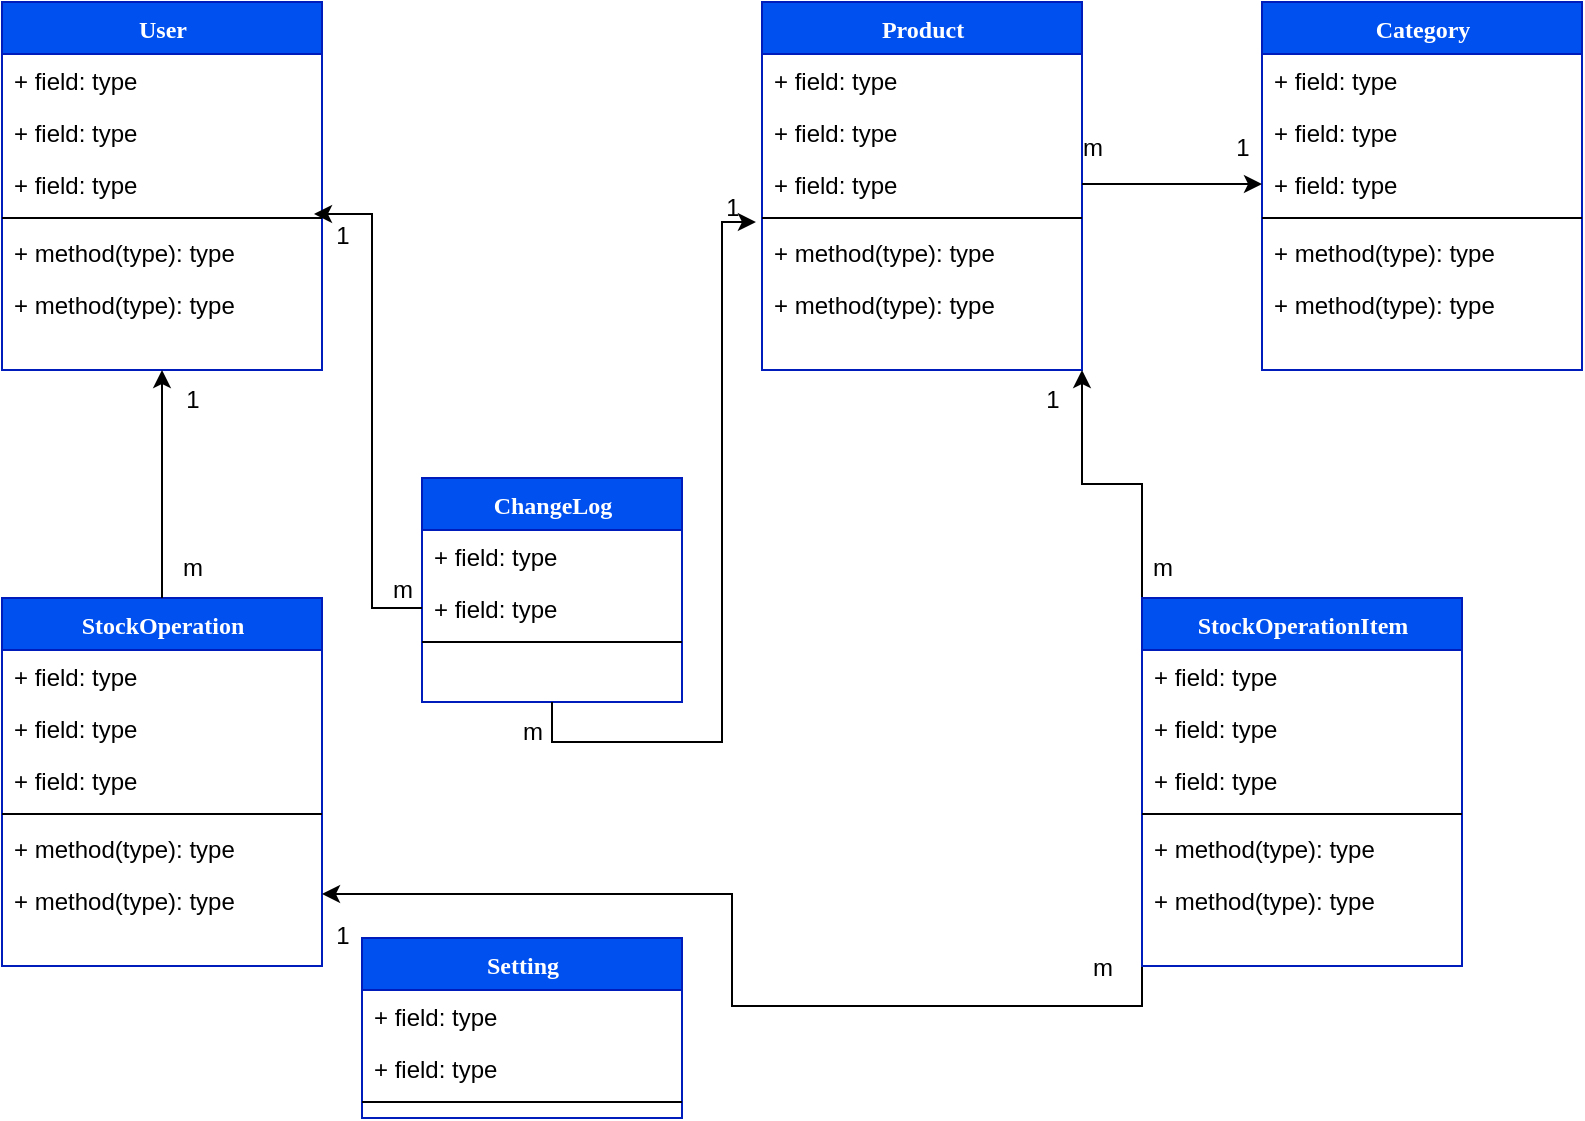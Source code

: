 <mxfile version="27.0.9">
  <diagram name="Page-1" id="9f46799a-70d6-7492-0946-bef42562c5a5">
    <mxGraphModel dx="786" dy="721" grid="1" gridSize="10" guides="1" tooltips="1" connect="1" arrows="1" fold="1" page="1" pageScale="1" pageWidth="1100" pageHeight="850" background="none" math="0" shadow="0">
      <root>
        <mxCell id="0" />
        <mxCell id="1" parent="0" />
        <mxCell id="78961159f06e98e8-17" value="User" style="swimlane;html=1;fontStyle=1;align=center;verticalAlign=top;childLayout=stackLayout;horizontal=1;startSize=26;horizontalStack=0;resizeParent=1;resizeLast=0;collapsible=1;marginBottom=0;swimlaneFillColor=#ffffff;rounded=0;shadow=0;comic=0;labelBackgroundColor=none;strokeWidth=1;fillColor=#0050ef;fontFamily=Verdana;fontSize=12;fontColor=#ffffff;strokeColor=#001DBC;" parent="1" vertex="1">
          <mxGeometry x="20" y="10" width="160" height="184" as="geometry" />
        </mxCell>
        <mxCell id="78961159f06e98e8-21" value="+ field: type" style="text;html=1;strokeColor=none;fillColor=none;align=left;verticalAlign=top;spacingLeft=4;spacingRight=4;whiteSpace=wrap;overflow=hidden;rotatable=0;points=[[0,0.5],[1,0.5]];portConstraint=eastwest;" parent="78961159f06e98e8-17" vertex="1">
          <mxGeometry y="26" width="160" height="26" as="geometry" />
        </mxCell>
        <mxCell id="78961159f06e98e8-23" value="+ field: type" style="text;html=1;strokeColor=none;fillColor=none;align=left;verticalAlign=top;spacingLeft=4;spacingRight=4;whiteSpace=wrap;overflow=hidden;rotatable=0;points=[[0,0.5],[1,0.5]];portConstraint=eastwest;" parent="78961159f06e98e8-17" vertex="1">
          <mxGeometry y="52" width="160" height="26" as="geometry" />
        </mxCell>
        <mxCell id="78961159f06e98e8-26" value="+ field: type" style="text;html=1;strokeColor=none;fillColor=none;align=left;verticalAlign=top;spacingLeft=4;spacingRight=4;whiteSpace=wrap;overflow=hidden;rotatable=0;points=[[0,0.5],[1,0.5]];portConstraint=eastwest;" parent="78961159f06e98e8-17" vertex="1">
          <mxGeometry y="78" width="160" height="26" as="geometry" />
        </mxCell>
        <mxCell id="78961159f06e98e8-19" value="" style="line;html=1;strokeWidth=1;fillColor=none;align=left;verticalAlign=middle;spacingTop=-1;spacingLeft=3;spacingRight=3;rotatable=0;labelPosition=right;points=[];portConstraint=eastwest;" parent="78961159f06e98e8-17" vertex="1">
          <mxGeometry y="104" width="160" height="8" as="geometry" />
        </mxCell>
        <mxCell id="78961159f06e98e8-20" value="+ method(type): type" style="text;html=1;strokeColor=none;fillColor=none;align=left;verticalAlign=top;spacingLeft=4;spacingRight=4;whiteSpace=wrap;overflow=hidden;rotatable=0;points=[[0,0.5],[1,0.5]];portConstraint=eastwest;" parent="78961159f06e98e8-17" vertex="1">
          <mxGeometry y="112" width="160" height="26" as="geometry" />
        </mxCell>
        <mxCell id="78961159f06e98e8-27" value="+ method(type): type" style="text;html=1;strokeColor=none;fillColor=none;align=left;verticalAlign=top;spacingLeft=4;spacingRight=4;whiteSpace=wrap;overflow=hidden;rotatable=0;points=[[0,0.5],[1,0.5]];portConstraint=eastwest;" parent="78961159f06e98e8-17" vertex="1">
          <mxGeometry y="138" width="160" height="20" as="geometry" />
        </mxCell>
        <mxCell id="zkXHp0y4999MSr3NQGV_-2" value="Category" style="swimlane;html=1;fontStyle=1;align=center;verticalAlign=top;childLayout=stackLayout;horizontal=1;startSize=26;horizontalStack=0;resizeParent=1;resizeLast=0;collapsible=1;marginBottom=0;swimlaneFillColor=#ffffff;rounded=0;shadow=0;comic=0;labelBackgroundColor=none;strokeWidth=1;fillColor=#0050ef;fontFamily=Verdana;fontSize=12;fontColor=#ffffff;strokeColor=#001DBC;" vertex="1" parent="1">
          <mxGeometry x="650" y="10" width="160" height="184" as="geometry" />
        </mxCell>
        <mxCell id="zkXHp0y4999MSr3NQGV_-3" value="+ field: type" style="text;html=1;strokeColor=none;fillColor=none;align=left;verticalAlign=top;spacingLeft=4;spacingRight=4;whiteSpace=wrap;overflow=hidden;rotatable=0;points=[[0,0.5],[1,0.5]];portConstraint=eastwest;" vertex="1" parent="zkXHp0y4999MSr3NQGV_-2">
          <mxGeometry y="26" width="160" height="26" as="geometry" />
        </mxCell>
        <mxCell id="zkXHp0y4999MSr3NQGV_-4" value="+ field: type" style="text;html=1;strokeColor=none;fillColor=none;align=left;verticalAlign=top;spacingLeft=4;spacingRight=4;whiteSpace=wrap;overflow=hidden;rotatable=0;points=[[0,0.5],[1,0.5]];portConstraint=eastwest;" vertex="1" parent="zkXHp0y4999MSr3NQGV_-2">
          <mxGeometry y="52" width="160" height="26" as="geometry" />
        </mxCell>
        <mxCell id="zkXHp0y4999MSr3NQGV_-5" value="+ field: type" style="text;html=1;strokeColor=none;fillColor=none;align=left;verticalAlign=top;spacingLeft=4;spacingRight=4;whiteSpace=wrap;overflow=hidden;rotatable=0;points=[[0,0.5],[1,0.5]];portConstraint=eastwest;" vertex="1" parent="zkXHp0y4999MSr3NQGV_-2">
          <mxGeometry y="78" width="160" height="26" as="geometry" />
        </mxCell>
        <mxCell id="zkXHp0y4999MSr3NQGV_-6" value="" style="line;html=1;strokeWidth=1;fillColor=none;align=left;verticalAlign=middle;spacingTop=-1;spacingLeft=3;spacingRight=3;rotatable=0;labelPosition=right;points=[];portConstraint=eastwest;" vertex="1" parent="zkXHp0y4999MSr3NQGV_-2">
          <mxGeometry y="104" width="160" height="8" as="geometry" />
        </mxCell>
        <mxCell id="zkXHp0y4999MSr3NQGV_-7" value="+ method(type): type" style="text;html=1;strokeColor=none;fillColor=none;align=left;verticalAlign=top;spacingLeft=4;spacingRight=4;whiteSpace=wrap;overflow=hidden;rotatable=0;points=[[0,0.5],[1,0.5]];portConstraint=eastwest;" vertex="1" parent="zkXHp0y4999MSr3NQGV_-2">
          <mxGeometry y="112" width="160" height="26" as="geometry" />
        </mxCell>
        <mxCell id="zkXHp0y4999MSr3NQGV_-8" value="+ method(type): type" style="text;html=1;strokeColor=none;fillColor=none;align=left;verticalAlign=top;spacingLeft=4;spacingRight=4;whiteSpace=wrap;overflow=hidden;rotatable=0;points=[[0,0.5],[1,0.5]];portConstraint=eastwest;" vertex="1" parent="zkXHp0y4999MSr3NQGV_-2">
          <mxGeometry y="138" width="160" height="20" as="geometry" />
        </mxCell>
        <mxCell id="zkXHp0y4999MSr3NQGV_-10" value="Product" style="swimlane;html=1;fontStyle=1;align=center;verticalAlign=top;childLayout=stackLayout;horizontal=1;startSize=26;horizontalStack=0;resizeParent=1;resizeLast=0;collapsible=1;marginBottom=0;swimlaneFillColor=#ffffff;rounded=0;shadow=0;comic=0;labelBackgroundColor=none;strokeWidth=1;fillColor=#0050ef;fontFamily=Verdana;fontSize=12;fontColor=#ffffff;strokeColor=#001DBC;" vertex="1" parent="1">
          <mxGeometry x="400" y="10" width="160" height="184" as="geometry" />
        </mxCell>
        <mxCell id="zkXHp0y4999MSr3NQGV_-11" value="+ field: type" style="text;html=1;strokeColor=none;fillColor=none;align=left;verticalAlign=top;spacingLeft=4;spacingRight=4;whiteSpace=wrap;overflow=hidden;rotatable=0;points=[[0,0.5],[1,0.5]];portConstraint=eastwest;" vertex="1" parent="zkXHp0y4999MSr3NQGV_-10">
          <mxGeometry y="26" width="160" height="26" as="geometry" />
        </mxCell>
        <mxCell id="zkXHp0y4999MSr3NQGV_-12" value="+ field: type" style="text;html=1;strokeColor=none;fillColor=none;align=left;verticalAlign=top;spacingLeft=4;spacingRight=4;whiteSpace=wrap;overflow=hidden;rotatable=0;points=[[0,0.5],[1,0.5]];portConstraint=eastwest;" vertex="1" parent="zkXHp0y4999MSr3NQGV_-10">
          <mxGeometry y="52" width="160" height="26" as="geometry" />
        </mxCell>
        <mxCell id="zkXHp0y4999MSr3NQGV_-13" value="+ field: type" style="text;html=1;strokeColor=none;fillColor=none;align=left;verticalAlign=top;spacingLeft=4;spacingRight=4;whiteSpace=wrap;overflow=hidden;rotatable=0;points=[[0,0.5],[1,0.5]];portConstraint=eastwest;" vertex="1" parent="zkXHp0y4999MSr3NQGV_-10">
          <mxGeometry y="78" width="160" height="26" as="geometry" />
        </mxCell>
        <mxCell id="zkXHp0y4999MSr3NQGV_-14" value="" style="line;html=1;strokeWidth=1;fillColor=none;align=left;verticalAlign=middle;spacingTop=-1;spacingLeft=3;spacingRight=3;rotatable=0;labelPosition=right;points=[];portConstraint=eastwest;" vertex="1" parent="zkXHp0y4999MSr3NQGV_-10">
          <mxGeometry y="104" width="160" height="8" as="geometry" />
        </mxCell>
        <mxCell id="zkXHp0y4999MSr3NQGV_-15" value="+ method(type): type" style="text;html=1;strokeColor=none;fillColor=none;align=left;verticalAlign=top;spacingLeft=4;spacingRight=4;whiteSpace=wrap;overflow=hidden;rotatable=0;points=[[0,0.5],[1,0.5]];portConstraint=eastwest;" vertex="1" parent="zkXHp0y4999MSr3NQGV_-10">
          <mxGeometry y="112" width="160" height="26" as="geometry" />
        </mxCell>
        <mxCell id="zkXHp0y4999MSr3NQGV_-16" value="+ method(type): type" style="text;html=1;strokeColor=none;fillColor=none;align=left;verticalAlign=top;spacingLeft=4;spacingRight=4;whiteSpace=wrap;overflow=hidden;rotatable=0;points=[[0,0.5],[1,0.5]];portConstraint=eastwest;" vertex="1" parent="zkXHp0y4999MSr3NQGV_-10">
          <mxGeometry y="138" width="160" height="20" as="geometry" />
        </mxCell>
        <mxCell id="zkXHp0y4999MSr3NQGV_-18" value="ChangeLog" style="swimlane;html=1;fontStyle=1;align=center;verticalAlign=top;childLayout=stackLayout;horizontal=1;startSize=26;horizontalStack=0;resizeParent=1;resizeLast=0;collapsible=1;marginBottom=0;swimlaneFillColor=#ffffff;rounded=0;shadow=0;comic=0;labelBackgroundColor=none;strokeWidth=1;fillColor=#0050ef;fontFamily=Verdana;fontSize=12;fontColor=#ffffff;strokeColor=#001DBC;" vertex="1" parent="1">
          <mxGeometry x="230" y="248" width="130" height="112" as="geometry" />
        </mxCell>
        <mxCell id="zkXHp0y4999MSr3NQGV_-19" value="+ field: type" style="text;html=1;strokeColor=none;fillColor=none;align=left;verticalAlign=top;spacingLeft=4;spacingRight=4;whiteSpace=wrap;overflow=hidden;rotatable=0;points=[[0,0.5],[1,0.5]];portConstraint=eastwest;" vertex="1" parent="zkXHp0y4999MSr3NQGV_-18">
          <mxGeometry y="26" width="130" height="26" as="geometry" />
        </mxCell>
        <mxCell id="zkXHp0y4999MSr3NQGV_-20" value="+ field: type" style="text;html=1;strokeColor=none;fillColor=none;align=left;verticalAlign=top;spacingLeft=4;spacingRight=4;whiteSpace=wrap;overflow=hidden;rotatable=0;points=[[0,0.5],[1,0.5]];portConstraint=eastwest;" vertex="1" parent="zkXHp0y4999MSr3NQGV_-18">
          <mxGeometry y="52" width="130" height="26" as="geometry" />
        </mxCell>
        <mxCell id="zkXHp0y4999MSr3NQGV_-22" value="" style="line;html=1;strokeWidth=1;fillColor=none;align=left;verticalAlign=middle;spacingTop=-1;spacingLeft=3;spacingRight=3;rotatable=0;labelPosition=right;points=[];portConstraint=eastwest;" vertex="1" parent="zkXHp0y4999MSr3NQGV_-18">
          <mxGeometry y="78" width="130" height="8" as="geometry" />
        </mxCell>
        <mxCell id="zkXHp0y4999MSr3NQGV_-26" value="Setting" style="swimlane;html=1;fontStyle=1;align=center;verticalAlign=top;childLayout=stackLayout;horizontal=1;startSize=26;horizontalStack=0;resizeParent=1;resizeLast=0;collapsible=1;marginBottom=0;swimlaneFillColor=#ffffff;rounded=0;shadow=0;comic=0;labelBackgroundColor=none;strokeWidth=1;fillColor=#0050ef;fontFamily=Verdana;fontSize=12;fontColor=#ffffff;strokeColor=#001DBC;" vertex="1" parent="1">
          <mxGeometry x="200" y="478" width="160" height="90" as="geometry" />
        </mxCell>
        <mxCell id="zkXHp0y4999MSr3NQGV_-27" value="+ field: type" style="text;html=1;strokeColor=none;fillColor=none;align=left;verticalAlign=top;spacingLeft=4;spacingRight=4;whiteSpace=wrap;overflow=hidden;rotatable=0;points=[[0,0.5],[1,0.5]];portConstraint=eastwest;" vertex="1" parent="zkXHp0y4999MSr3NQGV_-26">
          <mxGeometry y="26" width="160" height="26" as="geometry" />
        </mxCell>
        <mxCell id="zkXHp0y4999MSr3NQGV_-28" value="+ field: type" style="text;html=1;strokeColor=none;fillColor=none;align=left;verticalAlign=top;spacingLeft=4;spacingRight=4;whiteSpace=wrap;overflow=hidden;rotatable=0;points=[[0,0.5],[1,0.5]];portConstraint=eastwest;" vertex="1" parent="zkXHp0y4999MSr3NQGV_-26">
          <mxGeometry y="52" width="160" height="26" as="geometry" />
        </mxCell>
        <mxCell id="zkXHp0y4999MSr3NQGV_-30" value="" style="line;html=1;strokeWidth=1;fillColor=none;align=left;verticalAlign=middle;spacingTop=-1;spacingLeft=3;spacingRight=3;rotatable=0;labelPosition=right;points=[];portConstraint=eastwest;" vertex="1" parent="zkXHp0y4999MSr3NQGV_-26">
          <mxGeometry y="78" width="160" height="8" as="geometry" />
        </mxCell>
        <mxCell id="zkXHp0y4999MSr3NQGV_-34" value="StockOperation" style="swimlane;html=1;fontStyle=1;align=center;verticalAlign=top;childLayout=stackLayout;horizontal=1;startSize=26;horizontalStack=0;resizeParent=1;resizeLast=0;collapsible=1;marginBottom=0;swimlaneFillColor=#ffffff;rounded=0;shadow=0;comic=0;labelBackgroundColor=none;strokeWidth=1;fillColor=#0050ef;fontFamily=Verdana;fontSize=12;fontColor=#ffffff;strokeColor=#001DBC;" vertex="1" parent="1">
          <mxGeometry x="20" y="308" width="160" height="184" as="geometry" />
        </mxCell>
        <mxCell id="zkXHp0y4999MSr3NQGV_-35" value="+ field: type" style="text;html=1;strokeColor=none;fillColor=none;align=left;verticalAlign=top;spacingLeft=4;spacingRight=4;whiteSpace=wrap;overflow=hidden;rotatable=0;points=[[0,0.5],[1,0.5]];portConstraint=eastwest;" vertex="1" parent="zkXHp0y4999MSr3NQGV_-34">
          <mxGeometry y="26" width="160" height="26" as="geometry" />
        </mxCell>
        <mxCell id="zkXHp0y4999MSr3NQGV_-36" value="+ field: type" style="text;html=1;strokeColor=none;fillColor=none;align=left;verticalAlign=top;spacingLeft=4;spacingRight=4;whiteSpace=wrap;overflow=hidden;rotatable=0;points=[[0,0.5],[1,0.5]];portConstraint=eastwest;" vertex="1" parent="zkXHp0y4999MSr3NQGV_-34">
          <mxGeometry y="52" width="160" height="26" as="geometry" />
        </mxCell>
        <mxCell id="zkXHp0y4999MSr3NQGV_-37" value="+ field: type" style="text;html=1;strokeColor=none;fillColor=none;align=left;verticalAlign=top;spacingLeft=4;spacingRight=4;whiteSpace=wrap;overflow=hidden;rotatable=0;points=[[0,0.5],[1,0.5]];portConstraint=eastwest;" vertex="1" parent="zkXHp0y4999MSr3NQGV_-34">
          <mxGeometry y="78" width="160" height="26" as="geometry" />
        </mxCell>
        <mxCell id="zkXHp0y4999MSr3NQGV_-38" value="" style="line;html=1;strokeWidth=1;fillColor=none;align=left;verticalAlign=middle;spacingTop=-1;spacingLeft=3;spacingRight=3;rotatable=0;labelPosition=right;points=[];portConstraint=eastwest;" vertex="1" parent="zkXHp0y4999MSr3NQGV_-34">
          <mxGeometry y="104" width="160" height="8" as="geometry" />
        </mxCell>
        <mxCell id="zkXHp0y4999MSr3NQGV_-39" value="+ method(type): type" style="text;html=1;strokeColor=none;fillColor=none;align=left;verticalAlign=top;spacingLeft=4;spacingRight=4;whiteSpace=wrap;overflow=hidden;rotatable=0;points=[[0,0.5],[1,0.5]];portConstraint=eastwest;" vertex="1" parent="zkXHp0y4999MSr3NQGV_-34">
          <mxGeometry y="112" width="160" height="26" as="geometry" />
        </mxCell>
        <mxCell id="zkXHp0y4999MSr3NQGV_-40" value="+ method(type): type" style="text;html=1;strokeColor=none;fillColor=none;align=left;verticalAlign=top;spacingLeft=4;spacingRight=4;whiteSpace=wrap;overflow=hidden;rotatable=0;points=[[0,0.5],[1,0.5]];portConstraint=eastwest;" vertex="1" parent="zkXHp0y4999MSr3NQGV_-34">
          <mxGeometry y="138" width="160" height="20" as="geometry" />
        </mxCell>
        <mxCell id="zkXHp0y4999MSr3NQGV_-54" style="edgeStyle=orthogonalEdgeStyle;rounded=0;orthogonalLoop=1;jettySize=auto;html=1;exitX=0;exitY=1;exitDx=0;exitDy=0;entryX=1;entryY=0.5;entryDx=0;entryDy=0;" edge="1" parent="1" source="zkXHp0y4999MSr3NQGV_-41" target="zkXHp0y4999MSr3NQGV_-40">
          <mxGeometry relative="1" as="geometry" />
        </mxCell>
        <mxCell id="zkXHp0y4999MSr3NQGV_-68" style="edgeStyle=orthogonalEdgeStyle;rounded=0;orthogonalLoop=1;jettySize=auto;html=1;exitX=0;exitY=0;exitDx=0;exitDy=0;entryX=1;entryY=1;entryDx=0;entryDy=0;" edge="1" parent="1" source="zkXHp0y4999MSr3NQGV_-41" target="zkXHp0y4999MSr3NQGV_-10">
          <mxGeometry relative="1" as="geometry" />
        </mxCell>
        <mxCell id="zkXHp0y4999MSr3NQGV_-41" value="StockOperationItem" style="swimlane;html=1;fontStyle=1;align=center;verticalAlign=top;childLayout=stackLayout;horizontal=1;startSize=26;horizontalStack=0;resizeParent=1;resizeLast=0;collapsible=1;marginBottom=0;swimlaneFillColor=#ffffff;rounded=0;shadow=0;comic=0;labelBackgroundColor=none;strokeWidth=1;fillColor=#0050ef;fontFamily=Verdana;fontSize=12;fontColor=#ffffff;strokeColor=#001DBC;" vertex="1" parent="1">
          <mxGeometry x="590" y="308" width="160" height="184" as="geometry" />
        </mxCell>
        <mxCell id="zkXHp0y4999MSr3NQGV_-42" value="+ field: type" style="text;html=1;strokeColor=none;fillColor=none;align=left;verticalAlign=top;spacingLeft=4;spacingRight=4;whiteSpace=wrap;overflow=hidden;rotatable=0;points=[[0,0.5],[1,0.5]];portConstraint=eastwest;" vertex="1" parent="zkXHp0y4999MSr3NQGV_-41">
          <mxGeometry y="26" width="160" height="26" as="geometry" />
        </mxCell>
        <mxCell id="zkXHp0y4999MSr3NQGV_-43" value="+ field: type" style="text;html=1;strokeColor=none;fillColor=none;align=left;verticalAlign=top;spacingLeft=4;spacingRight=4;whiteSpace=wrap;overflow=hidden;rotatable=0;points=[[0,0.5],[1,0.5]];portConstraint=eastwest;" vertex="1" parent="zkXHp0y4999MSr3NQGV_-41">
          <mxGeometry y="52" width="160" height="26" as="geometry" />
        </mxCell>
        <mxCell id="zkXHp0y4999MSr3NQGV_-44" value="+ field: type" style="text;html=1;strokeColor=none;fillColor=none;align=left;verticalAlign=top;spacingLeft=4;spacingRight=4;whiteSpace=wrap;overflow=hidden;rotatable=0;points=[[0,0.5],[1,0.5]];portConstraint=eastwest;" vertex="1" parent="zkXHp0y4999MSr3NQGV_-41">
          <mxGeometry y="78" width="160" height="26" as="geometry" />
        </mxCell>
        <mxCell id="zkXHp0y4999MSr3NQGV_-45" value="" style="line;html=1;strokeWidth=1;fillColor=none;align=left;verticalAlign=middle;spacingTop=-1;spacingLeft=3;spacingRight=3;rotatable=0;labelPosition=right;points=[];portConstraint=eastwest;" vertex="1" parent="zkXHp0y4999MSr3NQGV_-41">
          <mxGeometry y="104" width="160" height="8" as="geometry" />
        </mxCell>
        <mxCell id="zkXHp0y4999MSr3NQGV_-46" value="+ method(type): type" style="text;html=1;strokeColor=none;fillColor=none;align=left;verticalAlign=top;spacingLeft=4;spacingRight=4;whiteSpace=wrap;overflow=hidden;rotatable=0;points=[[0,0.5],[1,0.5]];portConstraint=eastwest;" vertex="1" parent="zkXHp0y4999MSr3NQGV_-41">
          <mxGeometry y="112" width="160" height="26" as="geometry" />
        </mxCell>
        <mxCell id="zkXHp0y4999MSr3NQGV_-47" value="+ method(type): type" style="text;html=1;strokeColor=none;fillColor=none;align=left;verticalAlign=top;spacingLeft=4;spacingRight=4;whiteSpace=wrap;overflow=hidden;rotatable=0;points=[[0,0.5],[1,0.5]];portConstraint=eastwest;" vertex="1" parent="zkXHp0y4999MSr3NQGV_-41">
          <mxGeometry y="138" width="160" height="20" as="geometry" />
        </mxCell>
        <mxCell id="zkXHp0y4999MSr3NQGV_-48" style="edgeStyle=orthogonalEdgeStyle;rounded=0;orthogonalLoop=1;jettySize=auto;html=1;exitX=1;exitY=0.5;exitDx=0;exitDy=0;entryX=0;entryY=0.5;entryDx=0;entryDy=0;" edge="1" parent="1" source="zkXHp0y4999MSr3NQGV_-13" target="zkXHp0y4999MSr3NQGV_-5">
          <mxGeometry relative="1" as="geometry" />
        </mxCell>
        <mxCell id="zkXHp0y4999MSr3NQGV_-49" value="m" style="text;html=1;align=center;verticalAlign=middle;resizable=0;points=[];autosize=1;strokeColor=none;fillColor=none;" vertex="1" parent="1">
          <mxGeometry x="550" y="68" width="30" height="30" as="geometry" />
        </mxCell>
        <mxCell id="zkXHp0y4999MSr3NQGV_-50" value="1" style="text;html=1;align=center;verticalAlign=middle;resizable=0;points=[];autosize=1;strokeColor=none;fillColor=none;" vertex="1" parent="1">
          <mxGeometry x="625" y="68" width="30" height="30" as="geometry" />
        </mxCell>
        <mxCell id="zkXHp0y4999MSr3NQGV_-51" style="edgeStyle=orthogonalEdgeStyle;rounded=0;orthogonalLoop=1;jettySize=auto;html=1;exitX=0.5;exitY=0;exitDx=0;exitDy=0;entryX=0.5;entryY=1;entryDx=0;entryDy=0;" edge="1" parent="1" source="zkXHp0y4999MSr3NQGV_-34" target="78961159f06e98e8-17">
          <mxGeometry relative="1" as="geometry" />
        </mxCell>
        <mxCell id="zkXHp0y4999MSr3NQGV_-52" value="m" style="text;html=1;align=center;verticalAlign=middle;resizable=0;points=[];autosize=1;strokeColor=none;fillColor=none;" vertex="1" parent="1">
          <mxGeometry x="270" y="360" width="30" height="30" as="geometry" />
        </mxCell>
        <mxCell id="zkXHp0y4999MSr3NQGV_-53" value="1" style="text;html=1;align=center;verticalAlign=middle;resizable=0;points=[];autosize=1;strokeColor=none;fillColor=none;" vertex="1" parent="1">
          <mxGeometry x="100" y="194" width="30" height="30" as="geometry" />
        </mxCell>
        <mxCell id="zkXHp0y4999MSr3NQGV_-55" value="m" style="text;html=1;align=center;verticalAlign=middle;resizable=0;points=[];autosize=1;strokeColor=none;fillColor=none;" vertex="1" parent="1">
          <mxGeometry x="555" y="478" width="30" height="30" as="geometry" />
        </mxCell>
        <mxCell id="zkXHp0y4999MSr3NQGV_-56" value="1" style="text;html=1;align=center;verticalAlign=middle;resizable=0;points=[];autosize=1;strokeColor=none;fillColor=none;" vertex="1" parent="1">
          <mxGeometry x="175" y="462" width="30" height="30" as="geometry" />
        </mxCell>
        <mxCell id="zkXHp0y4999MSr3NQGV_-59" value="1" style="text;html=1;align=center;verticalAlign=middle;resizable=0;points=[];autosize=1;strokeColor=none;fillColor=none;" vertex="1" parent="1">
          <mxGeometry x="530" y="194" width="30" height="30" as="geometry" />
        </mxCell>
        <mxCell id="zkXHp0y4999MSr3NQGV_-60" style="edgeStyle=orthogonalEdgeStyle;rounded=0;orthogonalLoop=1;jettySize=auto;html=1;exitX=0;exitY=0.5;exitDx=0;exitDy=0;entryX=0.975;entryY=0.25;entryDx=0;entryDy=0;entryPerimeter=0;" edge="1" parent="1" source="zkXHp0y4999MSr3NQGV_-20" target="78961159f06e98e8-19">
          <mxGeometry relative="1" as="geometry" />
        </mxCell>
        <mxCell id="zkXHp0y4999MSr3NQGV_-61" value="m" style="text;html=1;align=center;verticalAlign=middle;resizable=0;points=[];autosize=1;strokeColor=none;fillColor=none;" vertex="1" parent="1">
          <mxGeometry x="100" y="278" width="30" height="30" as="geometry" />
        </mxCell>
        <mxCell id="zkXHp0y4999MSr3NQGV_-62" value="1" style="text;html=1;align=center;verticalAlign=middle;resizable=0;points=[];autosize=1;strokeColor=none;fillColor=none;" vertex="1" parent="1">
          <mxGeometry x="175" y="112" width="30" height="30" as="geometry" />
        </mxCell>
        <mxCell id="zkXHp0y4999MSr3NQGV_-64" style="edgeStyle=orthogonalEdgeStyle;rounded=0;orthogonalLoop=1;jettySize=auto;html=1;exitX=0.5;exitY=1;exitDx=0;exitDy=0;entryX=-0.019;entryY=-0.077;entryDx=0;entryDy=0;entryPerimeter=0;" edge="1" parent="1" source="zkXHp0y4999MSr3NQGV_-18" target="zkXHp0y4999MSr3NQGV_-15">
          <mxGeometry relative="1" as="geometry" />
        </mxCell>
        <mxCell id="zkXHp0y4999MSr3NQGV_-65" value="m" style="text;html=1;align=center;verticalAlign=middle;resizable=0;points=[];autosize=1;strokeColor=none;fillColor=none;" vertex="1" parent="1">
          <mxGeometry x="205" y="289" width="30" height="30" as="geometry" />
        </mxCell>
        <mxCell id="zkXHp0y4999MSr3NQGV_-66" value="1" style="text;html=1;align=center;verticalAlign=middle;resizable=0;points=[];autosize=1;strokeColor=none;fillColor=none;" vertex="1" parent="1">
          <mxGeometry x="370" y="98" width="30" height="30" as="geometry" />
        </mxCell>
        <mxCell id="zkXHp0y4999MSr3NQGV_-69" value="m" style="text;html=1;align=center;verticalAlign=middle;resizable=0;points=[];autosize=1;strokeColor=none;fillColor=none;" vertex="1" parent="1">
          <mxGeometry x="585" y="278" width="30" height="30" as="geometry" />
        </mxCell>
      </root>
    </mxGraphModel>
  </diagram>
</mxfile>
